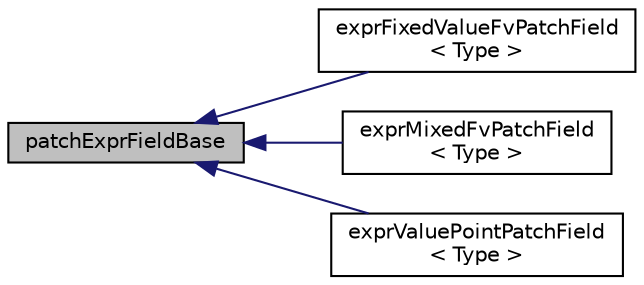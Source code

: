 digraph "patchExprFieldBase"
{
  bgcolor="transparent";
  edge [fontname="Helvetica",fontsize="10",labelfontname="Helvetica",labelfontsize="10"];
  node [fontname="Helvetica",fontsize="10",shape=record];
  rankdir="LR";
  Node1 [label="patchExprFieldBase",height=0.2,width=0.4,color="black", fillcolor="grey75", style="filled" fontcolor="black"];
  Node1 -> Node2 [dir="back",color="midnightblue",fontsize="10",style="solid",fontname="Helvetica"];
  Node2 [label="exprFixedValueFvPatchField\l\< Type \>",height=0.2,width=0.4,color="black",URL="$classFoam_1_1exprFixedValueFvPatchField.html",tooltip="A fixed value boundary condition with expressions. "];
  Node1 -> Node3 [dir="back",color="midnightblue",fontsize="10",style="solid",fontname="Helvetica"];
  Node3 [label="exprMixedFvPatchField\l\< Type \>",height=0.2,width=0.4,color="black",URL="$classFoam_1_1exprMixedFvPatchField.html",tooltip="A mixed boundary condition with expressions. "];
  Node1 -> Node4 [dir="back",color="midnightblue",fontsize="10",style="solid",fontname="Helvetica"];
  Node4 [label="exprValuePointPatchField\l\< Type \>",height=0.2,width=0.4,color="black",URL="$classFoam_1_1exprValuePointPatchField.html",tooltip="A fixed value point boundary condition with expressions. "];
}
